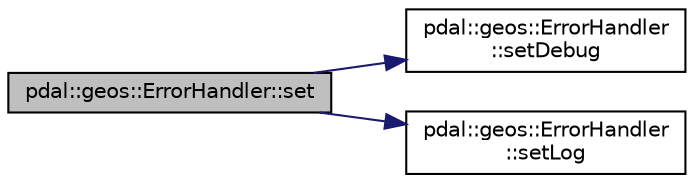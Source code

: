 digraph "pdal::geos::ErrorHandler::set"
{
  edge [fontname="Helvetica",fontsize="10",labelfontname="Helvetica",labelfontsize="10"];
  node [fontname="Helvetica",fontsize="10",shape=record];
  rankdir="LR";
  Node1 [label="pdal::geos::ErrorHandler::set",height=0.2,width=0.4,color="black", fillcolor="grey75", style="filled", fontcolor="black"];
  Node1 -> Node2 [color="midnightblue",fontsize="10",style="solid",fontname="Helvetica"];
  Node2 [label="pdal::geos::ErrorHandler\l::setDebug",height=0.2,width=0.4,color="black", fillcolor="white", style="filled",URL="$classpdal_1_1geos_1_1ErrorHandler.html#a2a4508705b339da441c06a2881ae1db7"];
  Node1 -> Node3 [color="midnightblue",fontsize="10",style="solid",fontname="Helvetica"];
  Node3 [label="pdal::geos::ErrorHandler\l::setLog",height=0.2,width=0.4,color="black", fillcolor="white", style="filled",URL="$classpdal_1_1geos_1_1ErrorHandler.html#a002da31235828a4f6bfb64e9dd4e233f"];
}
